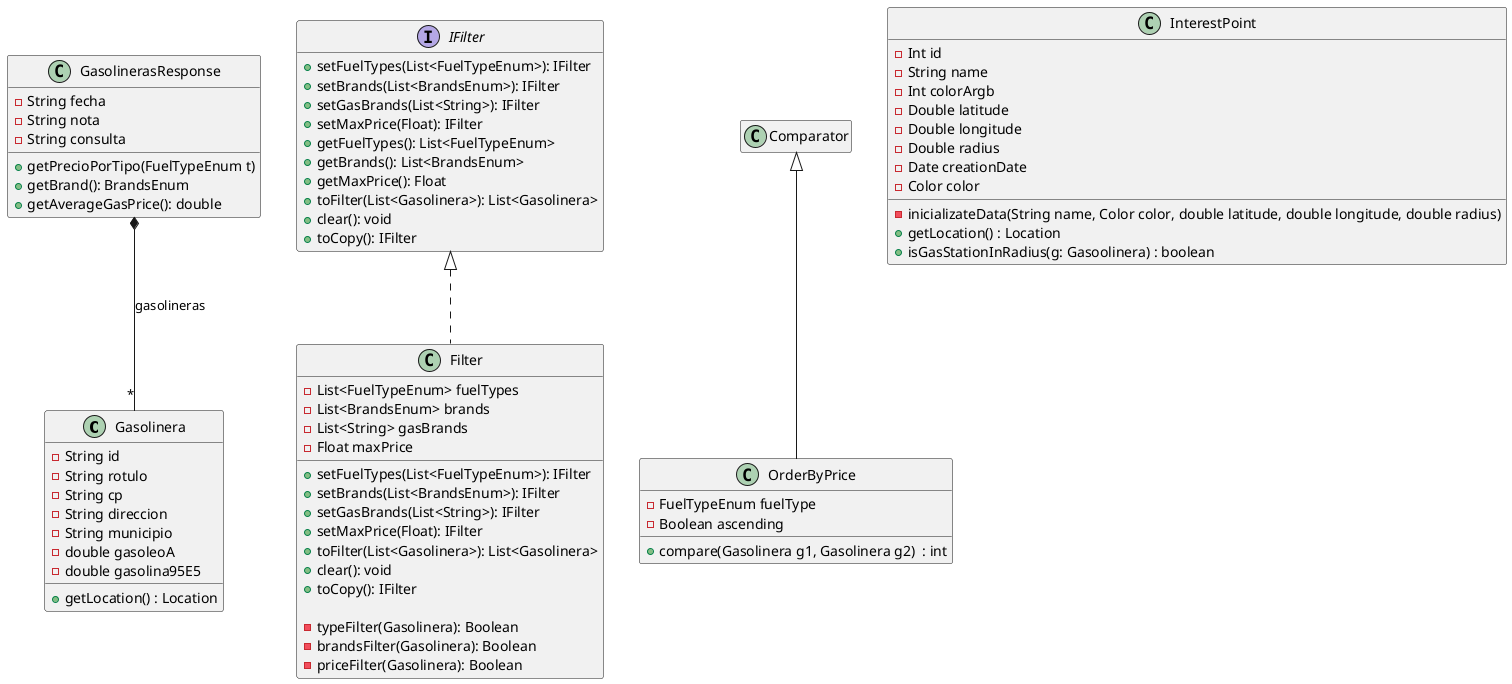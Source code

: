 @startuml

hide empty members

class Gasolinera {
    - String id
    - String rotulo
    - String cp
    - String direccion
    - String municipio
    - double gasoleoA
    - double gasolina95E5
    + getLocation() : Location
}

class GasolinerasResponse {
    - String fecha
    - String nota
    - String consulta

    + getPrecioPorTipo(FuelTypeEnum t)
    + getBrand(): BrandsEnum
    + getAverageGasPrice(): double
}

interface IFilter {
    + setFuelTypes(List<FuelTypeEnum>): IFilter
    + setBrands(List<BrandsEnum>): IFilter
    + setGasBrands(List<String>): IFilter
    + setMaxPrice(Float): IFilter
    + getFuelTypes(): List<FuelTypeEnum>
    + getBrands(): List<BrandsEnum>
    + getMaxPrice(): Float
    + toFilter(List<Gasolinera>): List<Gasolinera>
    + clear(): void
    + toCopy(): IFilter
}

class Filter {
    - List<FuelTypeEnum> fuelTypes
    - List<BrandsEnum> brands
    - List<String> gasBrands
    - Float maxPrice

    + setFuelTypes(List<FuelTypeEnum>): IFilter
    + setBrands(List<BrandsEnum>): IFilter
    + setGasBrands(List<String>): IFilter
    + setMaxPrice(Float): IFilter
    + toFilter(List<Gasolinera>): List<Gasolinera>
    + clear(): void
    + toCopy(): IFilter

    - typeFilter(Gasolinera): Boolean
    - brandsFilter(Gasolinera): Boolean
    - priceFilter(Gasolinera): Boolean
}

class OrderByPrice{
- FuelTypeEnum fuelType
- Boolean ascending

+ compare(Gasolinera g1, Gasolinera g2)  : int
}

class InterestPoint {
    - Int id
    - String name
    - Int colorArgb
    - Double latitude
    - Double longitude
    - Double radius
    - Date creationDate
    - Color color
    
    - inicializateData(String name, Color color, double latitude, double longitude, double radius)
    + getLocation() : Location
    + isGasStationInRadius(g: Gasoolinera) : boolean
}

IFilter <|.. Filter

Comparator <|-- OrderByPrice

GasolinerasResponse *-- "*" Gasolinera : gasolineras

@enduml